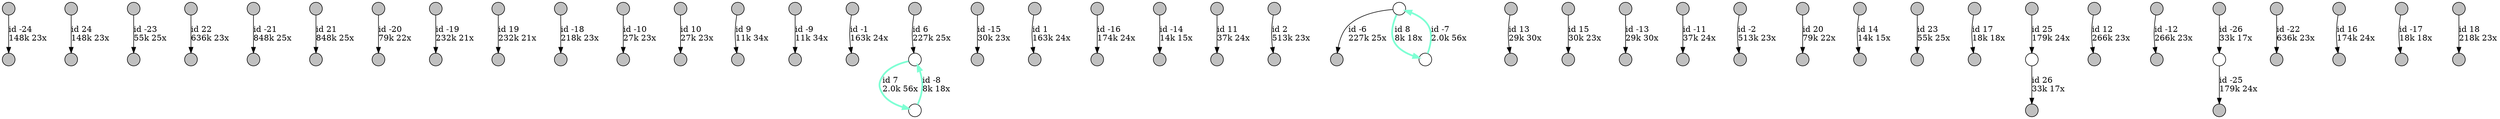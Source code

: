digraph {
nodesep = 0.5;
node [shape = circle, label = "", height = 0.3];
"0" [style = "filled", fillcolor = "grey"];
"1" [style = "filled", fillcolor = "grey"];
"2" [style = "filled", fillcolor = "grey"];
"3" [style = "filled", fillcolor = "grey"];
"4" [style = "filled", fillcolor = "grey"];
"5" [style = "filled", fillcolor = "grey"];
"6" [style = "filled", fillcolor = "grey"];
"7" [style = "filled", fillcolor = "grey"];
"8" [style = "filled", fillcolor = "grey"];
"9" [style = "filled", fillcolor = "grey"];
"10" [style = "filled", fillcolor = "grey"];
"11" [style = "filled", fillcolor = "grey"];
"12" [style = "filled", fillcolor = "grey"];
"13" [style = "filled", fillcolor = "grey"];
"14" [style = "filled", fillcolor = "grey"];
"15" [style = "filled", fillcolor = "grey"];
"16" [style = "filled", fillcolor = "grey"];
"17" [style = "filled", fillcolor = "grey"];
"18" [style = "filled", fillcolor = "grey"];
"19" [style = "filled", fillcolor = "grey"];
"20" [style = "filled", fillcolor = "grey"];
"21" [style = "filled", fillcolor = "grey"];
"22" [style = "filled", fillcolor = "grey"];
"23" [style = "filled", fillcolor = "grey"];
"24" [style = "filled", fillcolor = "grey"];
"25" [style = "filled", fillcolor = "grey"];
"26" [style = "filled", fillcolor = "grey"];
"27" [style = "filled", fillcolor = "grey"];
"28" [style = "filled", fillcolor = "grey"];
"29" [style = "filled", fillcolor = "grey"];
"30" [style = "filled", fillcolor = "grey"];
"31" [style = "filled", fillcolor = "grey"];
"32" [style = "filled", fillcolor = "grey"];
"33" [style = "filled", fillcolor = "grey"];
"34" [style = "filled", fillcolor = "grey"];
"35" [style = "filled", fillcolor = "grey"];
"36" [style = "filled", fillcolor = "grey"];
"37" [style = "filled", fillcolor = "grey"];
"38" [style = "filled", fillcolor = "grey"];
"39" [style = "filled", fillcolor = "grey"];
"40" [style = "filled", fillcolor = "grey"];
"41" [style = "filled", fillcolor = "grey"];
"42" [style = "filled", fillcolor = "grey"];
"43" [style = "filled", fillcolor = "grey"];
"44" [style = "filled", fillcolor = "grey"];
"45" [style = "filled", fillcolor = "grey"];
"46" [style = "filled", fillcolor = "grey"];
"47" [style = "filled", fillcolor = "grey"];
"48" [style = "filled", fillcolor = "grey"];
"49" [style = "filled", fillcolor = "grey"];
"50" [style = "filled", fillcolor = "grey"];
"51" [style = "filled", fillcolor = "grey"];
"52" [style = "filled", fillcolor = "grey"];
"53" [style = "filled", fillcolor = "grey"];
"54" [style = "filled", fillcolor = "grey"];
"55" [style = "filled", fillcolor = "grey"];
"56" [style = "filled", fillcolor = "grey"];
"57" [style = "filled", fillcolor = "grey"];
"58" [style = "filled", fillcolor = "grey"];
"59" [style = "filled", fillcolor = "grey"];
"60" [style = "filled", fillcolor = "grey"];
"61" [style = "filled", fillcolor = "grey"];
"62" [style = "filled", fillcolor = "grey"];
"63" [style = "filled", fillcolor = "grey"];
"64" [style = "filled", fillcolor = "grey"];
"65" [style = "filled", fillcolor = "grey"];
"66" [style = "filled", fillcolor = "grey"];
"67" [style = "filled", fillcolor = "grey"];
"68" [style = "filled", fillcolor = "grey"];
"69" [style = "filled", fillcolor = "grey"];
"70" [style = "filled", fillcolor = "grey"];
"71" [style = "filled", fillcolor = "grey"];
"72" [style = "filled", fillcolor = "grey"];
"73" [style = "filled", fillcolor = "grey"];
"74" [style = "filled", fillcolor = "grey"];
"75" [style = "filled", fillcolor = "grey"];
"76" [style = "filled", fillcolor = "grey"];
"77" [style = "filled", fillcolor = "grey"];
"30" -> "47" [label = "id 1\l163k 24x", color = "black"] ;
"38" -> "27" [label = "id -1\l163k 24x", color = "black"] ;
"34" -> "40" [label = "id 2\l513k 23x", color = "black"] ;
"43" -> "52" [label = "id -2\l513k 23x", color = "black"] ;
"28" -> "78" [label = "id 6\l227k 25x", color = "black"] ;
"79" -> "35" [label = "id -6\l227k 25x", color = "black"] ;
"78" -> "80" [label = "id 7\l2.0k 56x", color = "aquamarine1" , penwidth = 3] ;
"81" -> "79" [label = "id -7\l2.0k 56x", color = "aquamarine1" , penwidth = 3] ;
"79" -> "81" [label = "id 8\l8k 18x", color = "aquamarine1" , penwidth = 3] ;
"80" -> "78" [label = "id -8\l8k 18x", color = "aquamarine1" , penwidth = 3] ;
"22" -> "24" [label = "id 9\l11k 34x", color = "black"] ;
"23" -> "25" [label = "id -9\l11k 34x", color = "black"] ;
"21" -> "20" [label = "id 10\l27k 23x", color = "black"] ;
"19" -> "18" [label = "id -10\l27k 23x", color = "black"] ;
"33" -> "39" [label = "id 11\l37k 24x", color = "black"] ;
"42" -> "53" [label = "id -11\l37k 24x", color = "black"] ;
"55" -> "56" [label = "id 12\l266k 23x", color = "black"] ;
"57" -> "59" [label = "id -12\l266k 23x", color = "black"] ;
"62" -> "36" [label = "id 13\l29k 30x", color = "black"] ;
"41" -> "44" [label = "id -13\l29k 30x", color = "black"] ;
"63" -> "46" [label = "id 14\l14k 15x", color = "black"] ;
"32" -> "51" [label = "id -14\l14k 15x", color = "black"] ;
"64" -> "37" [label = "id 15\l30k 23x", color = "black"] ;
"29" -> "65" [label = "id -15\l30k 23x", color = "black"] ;
"67" -> "68" [label = "id 16\l174k 24x", color = "black"] ;
"70" -> "31" [label = "id -16\l174k 24x", color = "black"] ;
"71" -> "49" [label = "id 17\l18k 18x", color = "black"] ;
"72" -> "74" [label = "id -17\l18k 18x", color = "black"] ;
"75" -> "76" [label = "id 18\l218k 23x", color = "black"] ;
"77" -> "17" [label = "id -18\l218k 23x", color = "black"] ;
"16" -> "14" [label = "id 19\l232k 21x", color = "black"] ;
"13" -> "11" [label = "id -19\l232k 21x", color = "black"] ;
"45" -> "50" [label = "id 20\l79k 22x", color = "black"] ;
"10" -> "9" [label = "id -20\l79k 22x", color = "black"] ;
"8" -> "7" [label = "id 21\l848k 25x", color = "black"] ;
"6" -> "5" [label = "id -21\l848k 25x", color = "black"] ;
"4" -> "3" [label = "id 22\l636k 23x", color = "black"] ;
"66" -> "69" [label = "id -22\l636k 23x", color = "black"] ;
"48" -> "73" [label = "id 23\l55k 25x", color = "black"] ;
"2" -> "26" [label = "id -23\l55k 25x", color = "black"] ;
"1" -> "15" [label = "id 24\l148k 23x", color = "black"] ;
"12" -> "0" [label = "id -24\l148k 23x", color = "black"] ;
"54" -> "82" [label = "id 25\l179k 24x", color = "black"] ;
"83" -> "58" [label = "id -25\l179k 24x", color = "black"] ;
"82" -> "61" [label = "id 26\l33k 17x", color = "black"] ;
"60" -> "83" [label = "id -26\l33k 17x", color = "black"] ;
}
